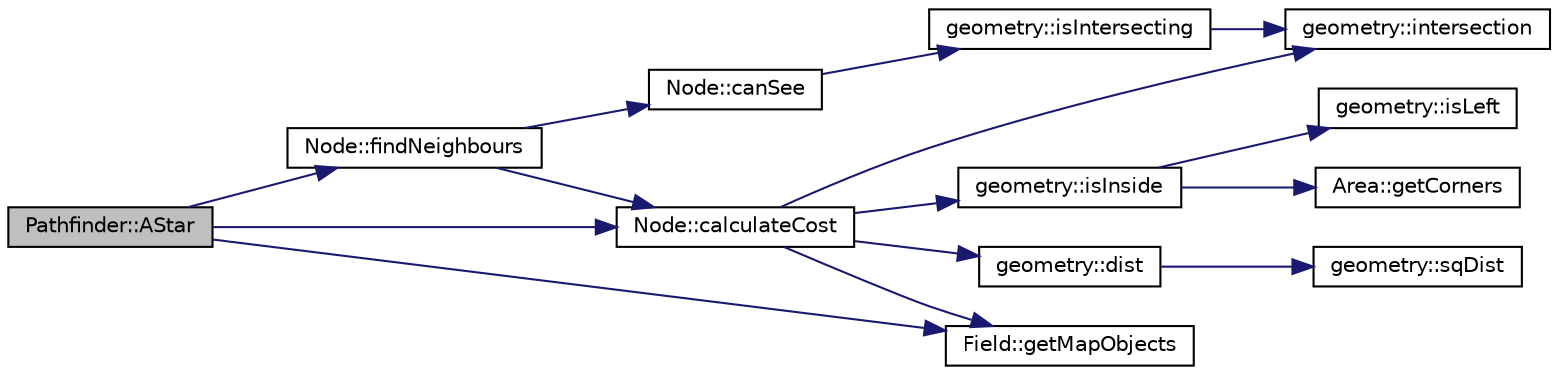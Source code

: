 digraph "Pathfinder::AStar"
{
 // LATEX_PDF_SIZE
  edge [fontname="Helvetica",fontsize="10",labelfontname="Helvetica",labelfontsize="10"];
  node [fontname="Helvetica",fontsize="10",shape=record];
  rankdir="LR";
  Node1 [label="Pathfinder::AStar",height=0.2,width=0.4,color="black", fillcolor="grey75", style="filled", fontcolor="black",tooltip=" "];
  Node1 -> Node2 [color="midnightblue",fontsize="10",style="solid"];
  Node2 [label="Node::calculateCost",height=0.2,width=0.4,color="black", fillcolor="white", style="filled",URL="$class_node.html#ac916db01c0cad26a3e16c29ac68516e8",tooltip=" "];
  Node2 -> Node3 [color="midnightblue",fontsize="10",style="solid"];
  Node3 [label="geometry::dist",height=0.2,width=0.4,color="black", fillcolor="white", style="filled",URL="$namespacegeometry.html#a9a1ebcb6a74b046020dcc91c40554a3a",tooltip=" "];
  Node3 -> Node4 [color="midnightblue",fontsize="10",style="solid"];
  Node4 [label="geometry::sqDist",height=0.2,width=0.4,color="black", fillcolor="white", style="filled",URL="$namespacegeometry.html#a478ae992edb02bc432e6d0420c40e336",tooltip=" "];
  Node2 -> Node5 [color="midnightblue",fontsize="10",style="solid"];
  Node5 [label="Field::getMapObjects",height=0.2,width=0.4,color="black", fillcolor="white", style="filled",URL="$class_field.html#a514b0362f97a072d15cc8b93e53bf529",tooltip=" "];
  Node2 -> Node6 [color="midnightblue",fontsize="10",style="solid"];
  Node6 [label="geometry::intersection",height=0.2,width=0.4,color="black", fillcolor="white", style="filled",URL="$namespacegeometry.html#a228137d265482ee3fd6581e2e375eb8f",tooltip=" "];
  Node2 -> Node7 [color="midnightblue",fontsize="10",style="solid"];
  Node7 [label="geometry::isInside",height=0.2,width=0.4,color="black", fillcolor="white", style="filled",URL="$namespacegeometry.html#aebf0ad8e6b1a14089df1845e5173a811",tooltip=" "];
  Node7 -> Node8 [color="midnightblue",fontsize="10",style="solid"];
  Node8 [label="Area::getCorners",height=0.2,width=0.4,color="black", fillcolor="white", style="filled",URL="$class_area.html#a8f62e3ceb16049e775a5d62726b2da8d",tooltip="Getter method for Area::Corners_."];
  Node7 -> Node9 [color="midnightblue",fontsize="10",style="solid"];
  Node9 [label="geometry::isLeft",height=0.2,width=0.4,color="black", fillcolor="white", style="filled",URL="$namespacegeometry.html#af87847d485624e5c7ab2bb1558c3a36f",tooltip=" "];
  Node1 -> Node10 [color="midnightblue",fontsize="10",style="solid"];
  Node10 [label="Node::findNeighbours",height=0.2,width=0.4,color="black", fillcolor="white", style="filled",URL="$class_node.html#a4af5b6953c9b717764557d118332f1cb",tooltip=" "];
  Node10 -> Node2 [color="midnightblue",fontsize="10",style="solid"];
  Node10 -> Node11 [color="midnightblue",fontsize="10",style="solid"];
  Node11 [label="Node::canSee",height=0.2,width=0.4,color="black", fillcolor="white", style="filled",URL="$class_node.html#a5749804287a44482c4b0b90cb5e70093",tooltip=" "];
  Node11 -> Node12 [color="midnightblue",fontsize="10",style="solid"];
  Node12 [label="geometry::isIntersecting",height=0.2,width=0.4,color="black", fillcolor="white", style="filled",URL="$namespacegeometry.html#ab3ebb42fdbd44fb848c370a0b4261e18",tooltip=" "];
  Node12 -> Node6 [color="midnightblue",fontsize="10",style="solid"];
  Node1 -> Node5 [color="midnightblue",fontsize="10",style="solid"];
}
